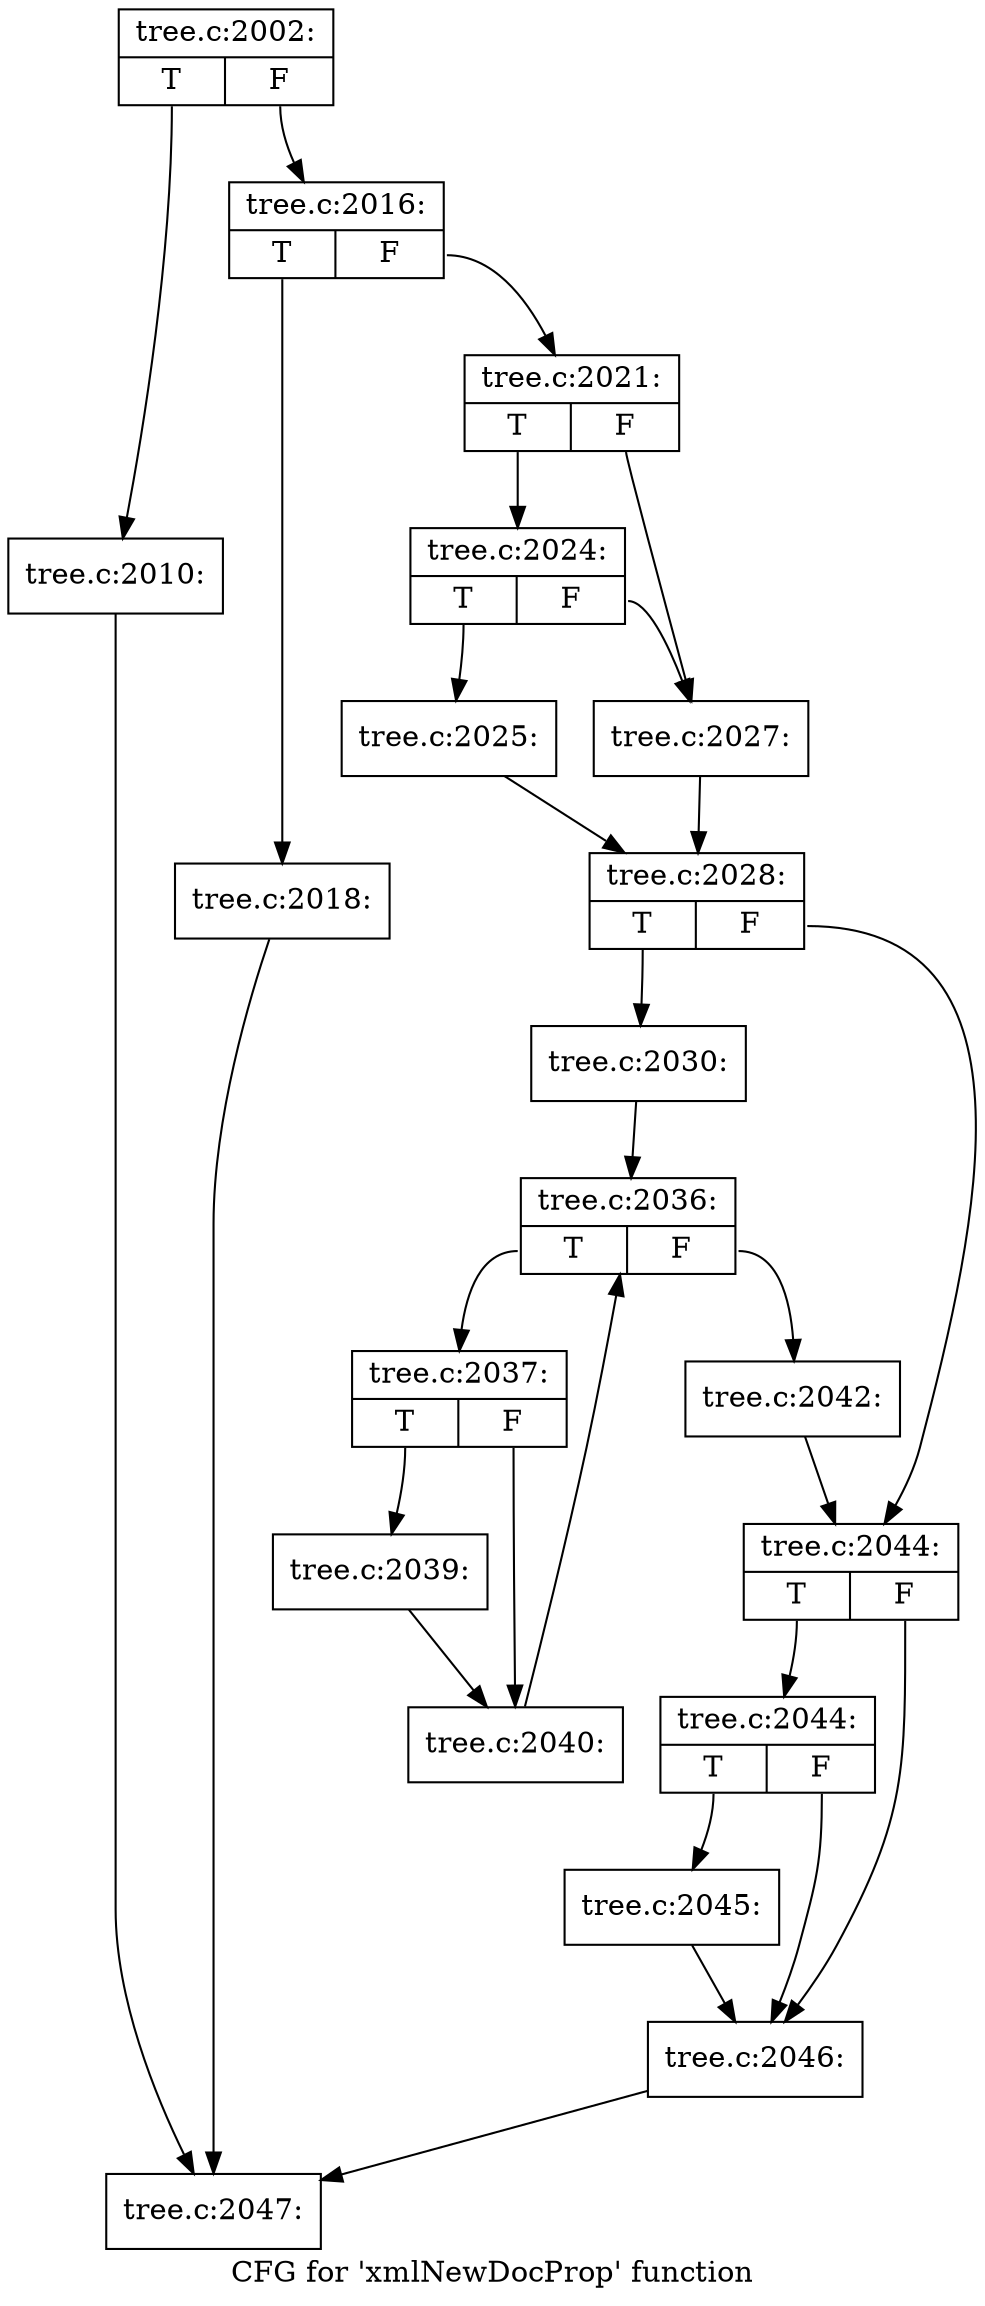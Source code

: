 digraph "CFG for 'xmlNewDocProp' function" {
	label="CFG for 'xmlNewDocProp' function";

	Node0x43509a0 [shape=record,label="{tree.c:2002:|{<s0>T|<s1>F}}"];
	Node0x43509a0:s0 -> Node0x4357030;
	Node0x43509a0:s1 -> Node0x4357080;
	Node0x4357030 [shape=record,label="{tree.c:2010:}"];
	Node0x4357030 -> Node0x43563e0;
	Node0x4357080 [shape=record,label="{tree.c:2016:|{<s0>T|<s1>F}}"];
	Node0x4357080:s0 -> Node0x43578b0;
	Node0x4357080:s1 -> Node0x4357900;
	Node0x43578b0 [shape=record,label="{tree.c:2018:}"];
	Node0x43578b0 -> Node0x43563e0;
	Node0x4357900 [shape=record,label="{tree.c:2021:|{<s0>T|<s1>F}}"];
	Node0x4357900:s0 -> Node0x4358710;
	Node0x4357900:s1 -> Node0x43586c0;
	Node0x4358710 [shape=record,label="{tree.c:2024:|{<s0>T|<s1>F}}"];
	Node0x4358710:s0 -> Node0x4358620;
	Node0x4358710:s1 -> Node0x43586c0;
	Node0x4358620 [shape=record,label="{tree.c:2025:}"];
	Node0x4358620 -> Node0x4358670;
	Node0x43586c0 [shape=record,label="{tree.c:2027:}"];
	Node0x43586c0 -> Node0x4358670;
	Node0x4358670 [shape=record,label="{tree.c:2028:|{<s0>T|<s1>F}}"];
	Node0x4358670:s0 -> Node0x4359670;
	Node0x4358670:s1 -> Node0x43599a0;
	Node0x4359670 [shape=record,label="{tree.c:2030:}"];
	Node0x4359670 -> Node0x435afe0;
	Node0x435afe0 [shape=record,label="{tree.c:2036:|{<s0>T|<s1>F}}"];
	Node0x435afe0:s0 -> Node0x435b390;
	Node0x435afe0:s1 -> Node0x435b1c0;
	Node0x435b390 [shape=record,label="{tree.c:2037:|{<s0>T|<s1>F}}"];
	Node0x435b390:s0 -> Node0x435b720;
	Node0x435b390:s1 -> Node0x435b770;
	Node0x435b720 [shape=record,label="{tree.c:2039:}"];
	Node0x435b720 -> Node0x435b770;
	Node0x435b770 [shape=record,label="{tree.c:2040:}"];
	Node0x435b770 -> Node0x435afe0;
	Node0x435b1c0 [shape=record,label="{tree.c:2042:}"];
	Node0x435b1c0 -> Node0x43599a0;
	Node0x43599a0 [shape=record,label="{tree.c:2044:|{<s0>T|<s1>F}}"];
	Node0x43599a0:s0 -> Node0x435c340;
	Node0x43599a0:s1 -> Node0x435c2f0;
	Node0x435c340 [shape=record,label="{tree.c:2044:|{<s0>T|<s1>F}}"];
	Node0x435c340:s0 -> Node0x435c2a0;
	Node0x435c340:s1 -> Node0x435c2f0;
	Node0x435c2a0 [shape=record,label="{tree.c:2045:}"];
	Node0x435c2a0 -> Node0x435c2f0;
	Node0x435c2f0 [shape=record,label="{tree.c:2046:}"];
	Node0x435c2f0 -> Node0x43563e0;
	Node0x43563e0 [shape=record,label="{tree.c:2047:}"];
}
